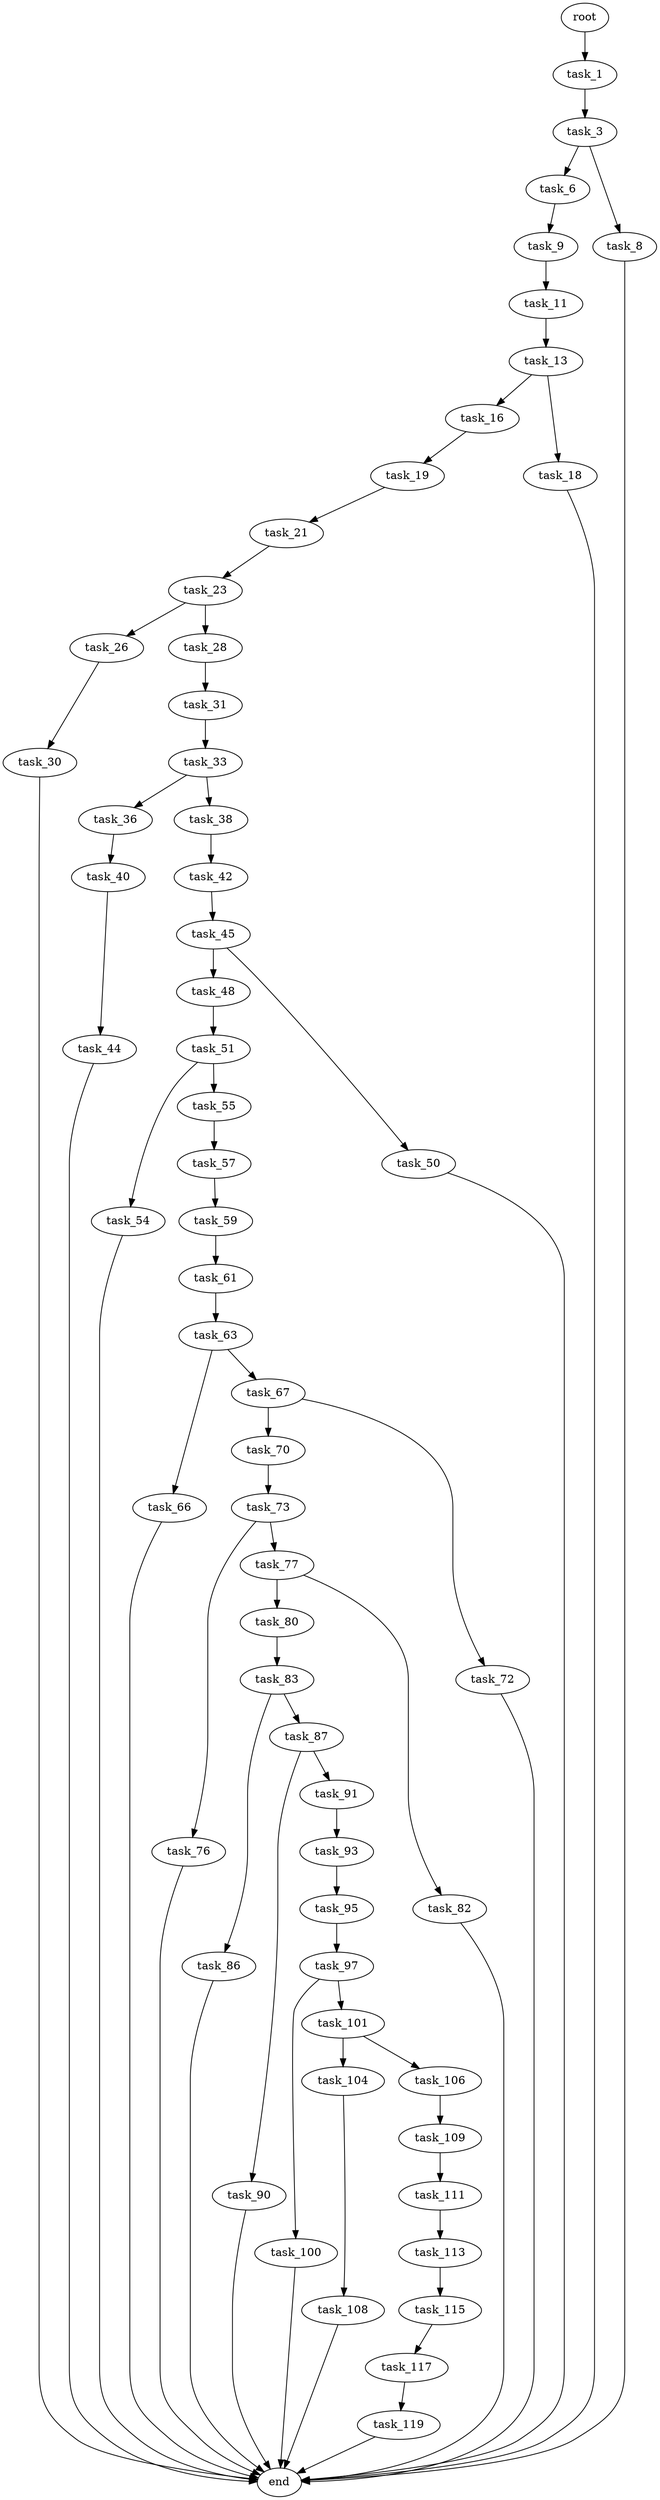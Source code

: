 digraph G {
  root [size="0.000000"];
  task_1 [size="469983406651.000000"];
  task_3 [size="28991029248.000000"];
  task_6 [size="2161069362.000000"];
  task_8 [size="12687542844.000000"];
  task_9 [size="3704725785.000000"];
  end [size="0.000000"];
  task_11 [size="106278671864.000000"];
  task_13 [size="6248158762.000000"];
  task_16 [size="172732484536.000000"];
  task_18 [size="68719476736.000000"];
  task_19 [size="760246450464.000000"];
  task_21 [size="527105100421.000000"];
  task_23 [size="18463622216.000000"];
  task_26 [size="2274093274.000000"];
  task_28 [size="10628965530.000000"];
  task_30 [size="368293445632.000000"];
  task_31 [size="102052837418.000000"];
  task_33 [size="549755813888.000000"];
  task_36 [size="784315476584.000000"];
  task_38 [size="368293445632.000000"];
  task_40 [size="6981396524.000000"];
  task_42 [size="32392227970.000000"];
  task_44 [size="576008188454.000000"];
  task_45 [size="368293445632.000000"];
  task_48 [size="507438958962.000000"];
  task_50 [size="620955820264.000000"];
  task_51 [size="72430538595.000000"];
  task_54 [size="368293445632.000000"];
  task_55 [size="277820609557.000000"];
  task_57 [size="4166098022.000000"];
  task_59 [size="2086638818.000000"];
  task_61 [size="1445181807.000000"];
  task_63 [size="1073741824000.000000"];
  task_66 [size="1073741824000.000000"];
  task_67 [size="645114819.000000"];
  task_70 [size="36084466212.000000"];
  task_72 [size="37733622266.000000"];
  task_73 [size="1121514379.000000"];
  task_76 [size="540571104632.000000"];
  task_77 [size="149475616356.000000"];
  task_80 [size="996457552847.000000"];
  task_82 [size="111856042392.000000"];
  task_83 [size="231928233984.000000"];
  task_86 [size="4088819364.000000"];
  task_87 [size="607303781787.000000"];
  task_90 [size="10950583670.000000"];
  task_91 [size="650325150097.000000"];
  task_93 [size="4131573520.000000"];
  task_95 [size="572551223611.000000"];
  task_97 [size="1812177647.000000"];
  task_100 [size="181128871869.000000"];
  task_101 [size="282447971692.000000"];
  task_104 [size="131386720524.000000"];
  task_106 [size="782757789696.000000"];
  task_108 [size="231928233984.000000"];
  task_109 [size="13702496650.000000"];
  task_111 [size="6521135562.000000"];
  task_113 [size="28363934876.000000"];
  task_115 [size="420436795760.000000"];
  task_117 [size="2957862352.000000"];
  task_119 [size="1759035522.000000"];

  root -> task_1 [size="1.000000"];
  task_1 -> task_3 [size="411041792.000000"];
  task_3 -> task_6 [size="75497472.000000"];
  task_3 -> task_8 [size="75497472.000000"];
  task_6 -> task_9 [size="134217728.000000"];
  task_8 -> end [size="1.000000"];
  task_9 -> task_11 [size="75497472.000000"];
  task_11 -> task_13 [size="75497472.000000"];
  task_13 -> task_16 [size="209715200.000000"];
  task_13 -> task_18 [size="209715200.000000"];
  task_16 -> task_19 [size="209715200.000000"];
  task_18 -> end [size="1.000000"];
  task_19 -> task_21 [size="679477248.000000"];
  task_21 -> task_23 [size="679477248.000000"];
  task_23 -> task_26 [size="536870912.000000"];
  task_23 -> task_28 [size="536870912.000000"];
  task_26 -> task_30 [size="134217728.000000"];
  task_28 -> task_31 [size="209715200.000000"];
  task_30 -> end [size="1.000000"];
  task_31 -> task_33 [size="411041792.000000"];
  task_33 -> task_36 [size="536870912.000000"];
  task_33 -> task_38 [size="536870912.000000"];
  task_36 -> task_40 [size="838860800.000000"];
  task_38 -> task_42 [size="411041792.000000"];
  task_40 -> task_44 [size="134217728.000000"];
  task_42 -> task_45 [size="33554432.000000"];
  task_44 -> end [size="1.000000"];
  task_45 -> task_48 [size="411041792.000000"];
  task_45 -> task_50 [size="411041792.000000"];
  task_48 -> task_51 [size="411041792.000000"];
  task_50 -> end [size="1.000000"];
  task_51 -> task_54 [size="301989888.000000"];
  task_51 -> task_55 [size="301989888.000000"];
  task_54 -> end [size="1.000000"];
  task_55 -> task_57 [size="209715200.000000"];
  task_57 -> task_59 [size="301989888.000000"];
  task_59 -> task_61 [size="33554432.000000"];
  task_61 -> task_63 [size="33554432.000000"];
  task_63 -> task_66 [size="838860800.000000"];
  task_63 -> task_67 [size="838860800.000000"];
  task_66 -> end [size="1.000000"];
  task_67 -> task_70 [size="33554432.000000"];
  task_67 -> task_72 [size="33554432.000000"];
  task_70 -> task_73 [size="679477248.000000"];
  task_72 -> end [size="1.000000"];
  task_73 -> task_76 [size="75497472.000000"];
  task_73 -> task_77 [size="75497472.000000"];
  task_76 -> end [size="1.000000"];
  task_77 -> task_80 [size="134217728.000000"];
  task_77 -> task_82 [size="134217728.000000"];
  task_80 -> task_83 [size="679477248.000000"];
  task_82 -> end [size="1.000000"];
  task_83 -> task_86 [size="301989888.000000"];
  task_83 -> task_87 [size="301989888.000000"];
  task_86 -> end [size="1.000000"];
  task_87 -> task_90 [size="679477248.000000"];
  task_87 -> task_91 [size="679477248.000000"];
  task_90 -> end [size="1.000000"];
  task_91 -> task_93 [size="411041792.000000"];
  task_93 -> task_95 [size="134217728.000000"];
  task_95 -> task_97 [size="679477248.000000"];
  task_97 -> task_100 [size="33554432.000000"];
  task_97 -> task_101 [size="33554432.000000"];
  task_100 -> end [size="1.000000"];
  task_101 -> task_104 [size="301989888.000000"];
  task_101 -> task_106 [size="301989888.000000"];
  task_104 -> task_108 [size="134217728.000000"];
  task_106 -> task_109 [size="679477248.000000"];
  task_108 -> end [size="1.000000"];
  task_109 -> task_111 [size="679477248.000000"];
  task_111 -> task_113 [size="134217728.000000"];
  task_113 -> task_115 [size="536870912.000000"];
  task_115 -> task_117 [size="301989888.000000"];
  task_117 -> task_119 [size="134217728.000000"];
  task_119 -> end [size="1.000000"];
}

